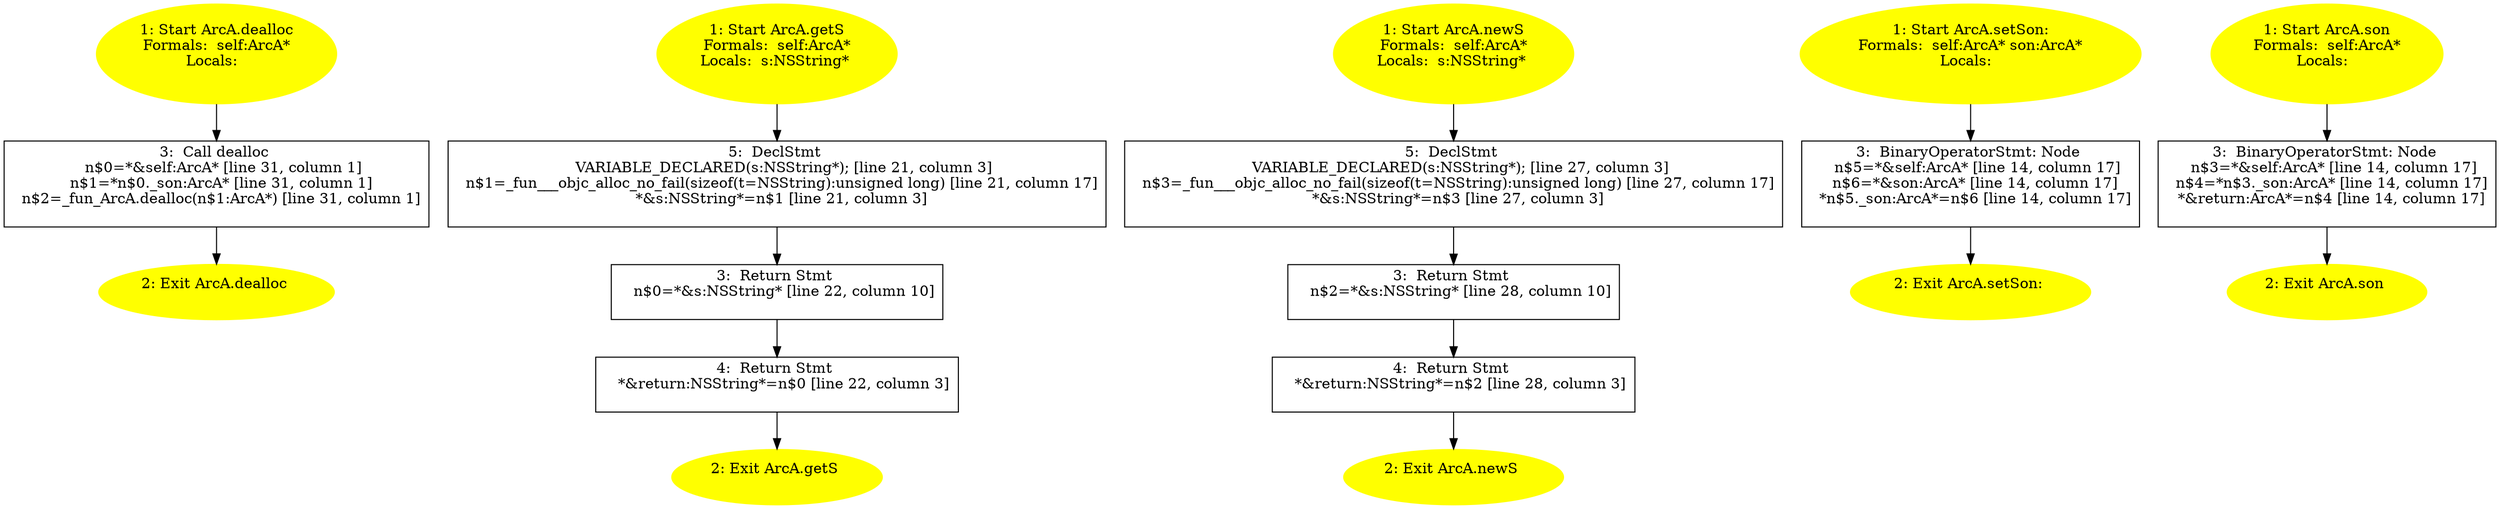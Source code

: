 /* @generated */
digraph cfg {
"dealloc#ArcA#instance.89cdfdc7128dbab0ce26639a546c92cb_1" [label="1: Start ArcA.dealloc\nFormals:  self:ArcA*\nLocals:  \n  " color=yellow style=filled]
	

	 "dealloc#ArcA#instance.89cdfdc7128dbab0ce26639a546c92cb_1" -> "dealloc#ArcA#instance.89cdfdc7128dbab0ce26639a546c92cb_3" ;
"dealloc#ArcA#instance.89cdfdc7128dbab0ce26639a546c92cb_2" [label="2: Exit ArcA.dealloc \n  " color=yellow style=filled]
	

"dealloc#ArcA#instance.89cdfdc7128dbab0ce26639a546c92cb_3" [label="3:  Call dealloc \n   n$0=*&self:ArcA* [line 31, column 1]\n  n$1=*n$0._son:ArcA* [line 31, column 1]\n  n$2=_fun_ArcA.dealloc(n$1:ArcA*) [line 31, column 1]\n " shape="box"]
	

	 "dealloc#ArcA#instance.89cdfdc7128dbab0ce26639a546c92cb_3" -> "dealloc#ArcA#instance.89cdfdc7128dbab0ce26639a546c92cb_2" ;
"getS#ArcA#instance.a6d142da8215d5903690f8a054289ac7_1" [label="1: Start ArcA.getS\nFormals:  self:ArcA*\nLocals:  s:NSString* \n  " color=yellow style=filled]
	

	 "getS#ArcA#instance.a6d142da8215d5903690f8a054289ac7_1" -> "getS#ArcA#instance.a6d142da8215d5903690f8a054289ac7_5" ;
"getS#ArcA#instance.a6d142da8215d5903690f8a054289ac7_2" [label="2: Exit ArcA.getS \n  " color=yellow style=filled]
	

"getS#ArcA#instance.a6d142da8215d5903690f8a054289ac7_3" [label="3:  Return Stmt \n   n$0=*&s:NSString* [line 22, column 10]\n " shape="box"]
	

	 "getS#ArcA#instance.a6d142da8215d5903690f8a054289ac7_3" -> "getS#ArcA#instance.a6d142da8215d5903690f8a054289ac7_4" ;
"getS#ArcA#instance.a6d142da8215d5903690f8a054289ac7_4" [label="4:  Return Stmt \n   *&return:NSString*=n$0 [line 22, column 3]\n " shape="box"]
	

	 "getS#ArcA#instance.a6d142da8215d5903690f8a054289ac7_4" -> "getS#ArcA#instance.a6d142da8215d5903690f8a054289ac7_2" ;
"getS#ArcA#instance.a6d142da8215d5903690f8a054289ac7_5" [label="5:  DeclStmt \n   VARIABLE_DECLARED(s:NSString*); [line 21, column 3]\n  n$1=_fun___objc_alloc_no_fail(sizeof(t=NSString):unsigned long) [line 21, column 17]\n  *&s:NSString*=n$1 [line 21, column 3]\n " shape="box"]
	

	 "getS#ArcA#instance.a6d142da8215d5903690f8a054289ac7_5" -> "getS#ArcA#instance.a6d142da8215d5903690f8a054289ac7_3" ;
"newS#ArcA#instance.9d1f2aa4ea1ccfd32c1438724cfc19ba_1" [label="1: Start ArcA.newS\nFormals:  self:ArcA*\nLocals:  s:NSString* \n  " color=yellow style=filled]
	

	 "newS#ArcA#instance.9d1f2aa4ea1ccfd32c1438724cfc19ba_1" -> "newS#ArcA#instance.9d1f2aa4ea1ccfd32c1438724cfc19ba_5" ;
"newS#ArcA#instance.9d1f2aa4ea1ccfd32c1438724cfc19ba_2" [label="2: Exit ArcA.newS \n  " color=yellow style=filled]
	

"newS#ArcA#instance.9d1f2aa4ea1ccfd32c1438724cfc19ba_3" [label="3:  Return Stmt \n   n$2=*&s:NSString* [line 28, column 10]\n " shape="box"]
	

	 "newS#ArcA#instance.9d1f2aa4ea1ccfd32c1438724cfc19ba_3" -> "newS#ArcA#instance.9d1f2aa4ea1ccfd32c1438724cfc19ba_4" ;
"newS#ArcA#instance.9d1f2aa4ea1ccfd32c1438724cfc19ba_4" [label="4:  Return Stmt \n   *&return:NSString*=n$2 [line 28, column 3]\n " shape="box"]
	

	 "newS#ArcA#instance.9d1f2aa4ea1ccfd32c1438724cfc19ba_4" -> "newS#ArcA#instance.9d1f2aa4ea1ccfd32c1438724cfc19ba_2" ;
"newS#ArcA#instance.9d1f2aa4ea1ccfd32c1438724cfc19ba_5" [label="5:  DeclStmt \n   VARIABLE_DECLARED(s:NSString*); [line 27, column 3]\n  n$3=_fun___objc_alloc_no_fail(sizeof(t=NSString):unsigned long) [line 27, column 17]\n  *&s:NSString*=n$3 [line 27, column 3]\n " shape="box"]
	

	 "newS#ArcA#instance.9d1f2aa4ea1ccfd32c1438724cfc19ba_5" -> "newS#ArcA#instance.9d1f2aa4ea1ccfd32c1438724cfc19ba_3" ;
"setSon:#ArcA(class ArcA)#instance.baae73471012ee089a7558f57ddd56fe_1" [label="1: Start ArcA.setSon:\nFormals:  self:ArcA* son:ArcA*\nLocals:  \n  " color=yellow style=filled]
	

	 "setSon:#ArcA(class ArcA)#instance.baae73471012ee089a7558f57ddd56fe_1" -> "setSon:#ArcA(class ArcA)#instance.baae73471012ee089a7558f57ddd56fe_3" ;
"setSon:#ArcA(class ArcA)#instance.baae73471012ee089a7558f57ddd56fe_2" [label="2: Exit ArcA.setSon: \n  " color=yellow style=filled]
	

"setSon:#ArcA(class ArcA)#instance.baae73471012ee089a7558f57ddd56fe_3" [label="3:  BinaryOperatorStmt: Node \n   n$5=*&self:ArcA* [line 14, column 17]\n  n$6=*&son:ArcA* [line 14, column 17]\n  *n$5._son:ArcA*=n$6 [line 14, column 17]\n " shape="box"]
	

	 "setSon:#ArcA(class ArcA)#instance.baae73471012ee089a7558f57ddd56fe_3" -> "setSon:#ArcA(class ArcA)#instance.baae73471012ee089a7558f57ddd56fe_2" ;
"son#ArcA#instance.eb40da6c5ac3fdfdee0ebe6b666b1ea5_1" [label="1: Start ArcA.son\nFormals:  self:ArcA*\nLocals:  \n  " color=yellow style=filled]
	

	 "son#ArcA#instance.eb40da6c5ac3fdfdee0ebe6b666b1ea5_1" -> "son#ArcA#instance.eb40da6c5ac3fdfdee0ebe6b666b1ea5_3" ;
"son#ArcA#instance.eb40da6c5ac3fdfdee0ebe6b666b1ea5_2" [label="2: Exit ArcA.son \n  " color=yellow style=filled]
	

"son#ArcA#instance.eb40da6c5ac3fdfdee0ebe6b666b1ea5_3" [label="3:  BinaryOperatorStmt: Node \n   n$3=*&self:ArcA* [line 14, column 17]\n  n$4=*n$3._son:ArcA* [line 14, column 17]\n  *&return:ArcA*=n$4 [line 14, column 17]\n " shape="box"]
	

	 "son#ArcA#instance.eb40da6c5ac3fdfdee0ebe6b666b1ea5_3" -> "son#ArcA#instance.eb40da6c5ac3fdfdee0ebe6b666b1ea5_2" ;
}

